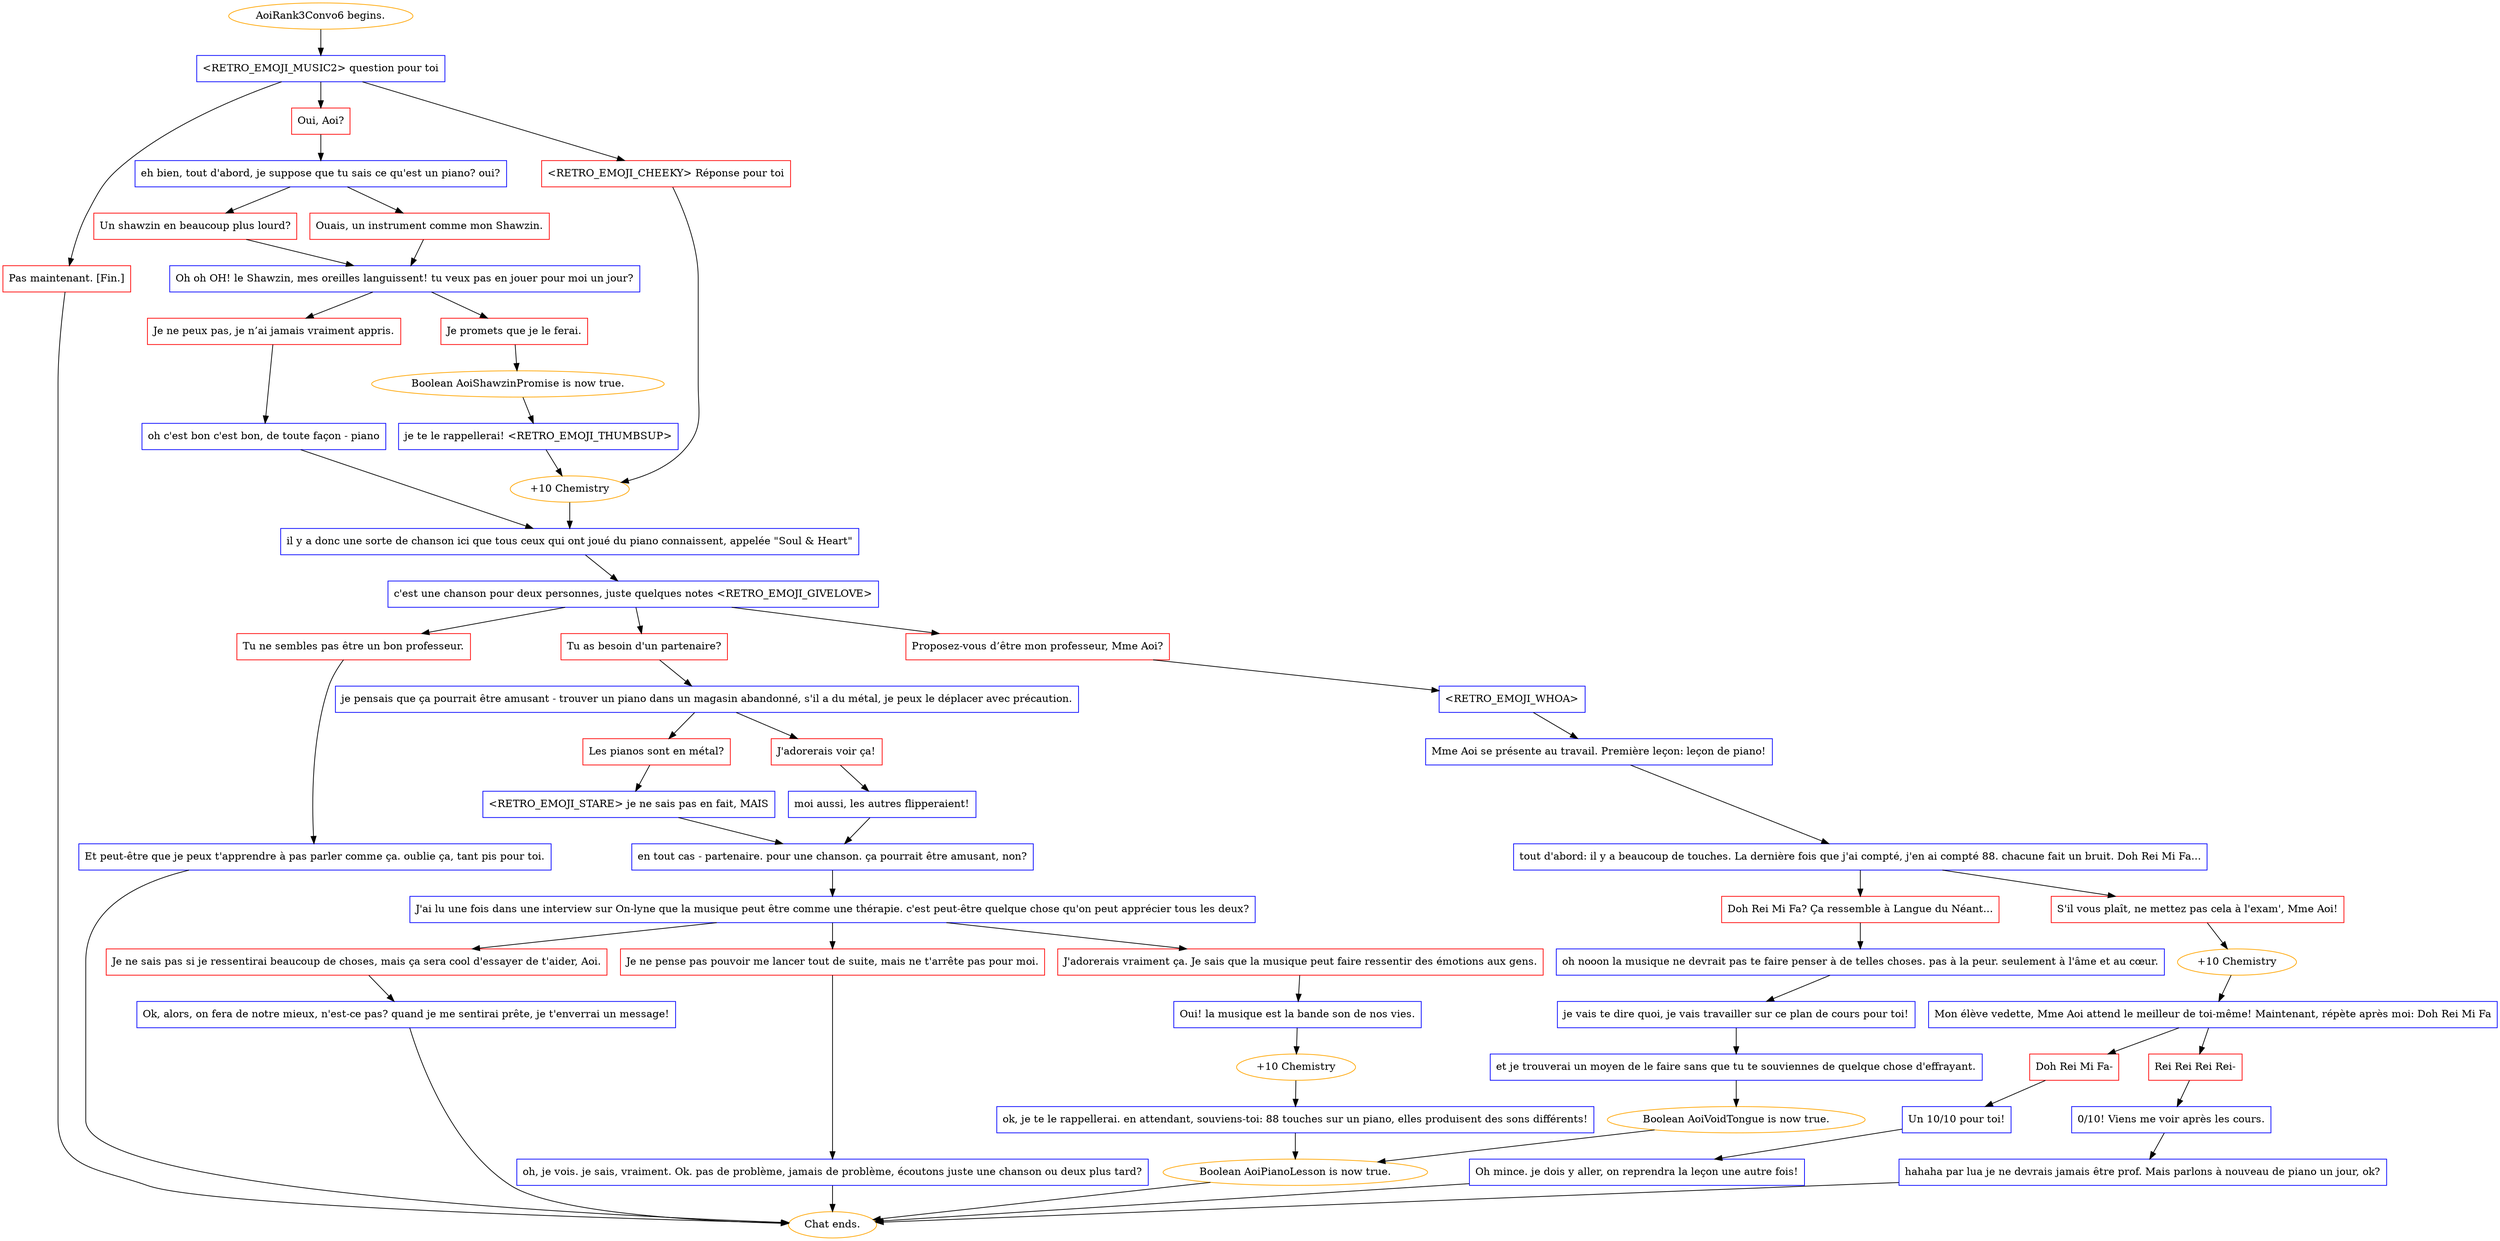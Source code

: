 digraph {
	"AoiRank3Convo6 begins." [color=orange];
		"AoiRank3Convo6 begins." -> j2719547220;
	j2719547220 [label="<RETRO_EMOJI_MUSIC2> question pour toi",shape=box,color=blue];
		j2719547220 -> j1970688470;
		j2719547220 -> j4026770043;
		j2719547220 -> j32138375;
	j1970688470 [label="<RETRO_EMOJI_CHEEKY> Réponse pour toi",shape=box,color=red];
		j1970688470 -> j4160689590;
	j4026770043 [label="Oui, Aoi?",shape=box,color=red];
		j4026770043 -> j810036001;
	j32138375 [label="Pas maintenant. [Fin.]",shape=box,color=red];
		j32138375 -> "Chat ends.";
	j4160689590 [label="+10 Chemistry",color=orange];
		j4160689590 -> j1781534106;
	j810036001 [label="eh bien, tout d'abord, je suppose que tu sais ce qu'est un piano? oui?",shape=box,color=blue];
		j810036001 -> j2077764032;
		j810036001 -> j2353970971;
	"Chat ends." [color=orange];
	j1781534106 [label="il y a donc une sorte de chanson ici que tous ceux qui ont joué du piano connaissent, appelée \"Soul & Heart\"",shape=box,color=blue];
		j1781534106 -> j3035915029;
	j2077764032 [label="Un shawzin en beaucoup plus lourd?",shape=box,color=red];
		j2077764032 -> j1872514760;
	j2353970971 [label="Ouais, un instrument comme mon Shawzin.",shape=box,color=red];
		j2353970971 -> j1872514760;
	j3035915029 [label="c'est une chanson pour deux personnes, juste quelques notes <RETRO_EMOJI_GIVELOVE>",shape=box,color=blue];
		j3035915029 -> j2153589046;
		j3035915029 -> j618377151;
		j3035915029 -> j2273958772;
	j1872514760 [label="Oh oh OH! le Shawzin, mes oreilles languissent! tu veux pas en jouer pour moi un jour?",shape=box,color=blue];
		j1872514760 -> j3060241766;
		j1872514760 -> j1804475705;
	j2153589046 [label="Tu as besoin d'un partenaire?",shape=box,color=red];
		j2153589046 -> j1253392600;
	j618377151 [label="Proposez-vous d’être mon professeur, Mme Aoi?",shape=box,color=red];
		j618377151 -> j3046401938;
	j2273958772 [label="Tu ne sembles pas être un bon professeur.",shape=box,color=red];
		j2273958772 -> j665399887;
	j3060241766 [label="Je promets que je le ferai.",shape=box,color=red];
		j3060241766 -> j3039374961;
	j1804475705 [label="Je ne peux pas, je n’ai jamais vraiment appris.",shape=box,color=red];
		j1804475705 -> j2161418366;
	j1253392600 [label="je pensais que ça pourrait être amusant - trouver un piano dans un magasin abandonné, s'il a du métal, je peux le déplacer avec précaution.",shape=box,color=blue];
		j1253392600 -> j2006742892;
		j1253392600 -> j1501740039;
	j3046401938 [label="<RETRO_EMOJI_WHOA>",shape=box,color=blue];
		j3046401938 -> j445670412;
	j665399887 [label="Et peut-être que je peux t'apprendre à pas parler comme ça. oublie ça, tant pis pour toi.",shape=box,color=blue];
		j665399887 -> "Chat ends.";
	j3039374961 [label="Boolean AoiShawzinPromise is now true.",color=orange];
		j3039374961 -> j24273206;
	j2161418366 [label="oh c'est bon c'est bon, de toute façon - piano",shape=box,color=blue];
		j2161418366 -> j1781534106;
	j2006742892 [label="Les pianos sont en métal?",shape=box,color=red];
		j2006742892 -> j2093986011;
	j1501740039 [label="J'adorerais voir ça!",shape=box,color=red];
		j1501740039 -> j3425880476;
	j445670412 [label="Mme Aoi se présente au travail. Première leçon: leçon de piano!",shape=box,color=blue];
		j445670412 -> j1211712118;
	j24273206 [label="je te le rappellerai! <RETRO_EMOJI_THUMBSUP>",shape=box,color=blue];
		j24273206 -> j4160689590;
	j2093986011 [label="<RETRO_EMOJI_STARE> je ne sais pas en fait, MAIS",shape=box,color=blue];
		j2093986011 -> j912308461;
	j3425880476 [label="moi aussi, les autres flipperaient!",shape=box,color=blue];
		j3425880476 -> j912308461;
	j1211712118 [label="tout d'abord: il y a beaucoup de touches. La dernière fois que j'ai compté, j'en ai compté 88. chacune fait un bruit. Doh Rei Mi Fa...",shape=box,color=blue];
		j1211712118 -> j2261090868;
		j1211712118 -> j124085992;
	j912308461 [label="en tout cas - partenaire. pour une chanson. ça pourrait être amusant, non?",shape=box,color=blue];
		j912308461 -> j436012567;
	j2261090868 [label="Doh Rei Mi Fa? Ça ressemble à Langue du Néant...",shape=box,color=red];
		j2261090868 -> j2331650811;
	j124085992 [label="S'il vous plaît, ne mettez pas cela à l'exam', Mme Aoi!",shape=box,color=red];
		j124085992 -> j414301060;
	j436012567 [label="J'ai lu une fois dans une interview sur On-lyne que la musique peut être comme une thérapie. c'est peut-être quelque chose qu'on peut apprécier tous les deux?",shape=box,color=blue];
		j436012567 -> j2409399807;
		j436012567 -> j1410148630;
		j436012567 -> j858689117;
	j2331650811 [label="oh nooon la musique ne devrait pas te faire penser à de telles choses. pas à la peur. seulement à l'âme et au cœur.",shape=box,color=blue];
		j2331650811 -> j2428981069;
	j414301060 [label="+10 Chemistry",color=orange];
		j414301060 -> j206563654;
	j2409399807 [label="Je ne pense pas pouvoir me lancer tout de suite, mais ne t'arrête pas pour moi.",shape=box,color=red];
		j2409399807 -> j3413369716;
	j1410148630 [label="J'adorerais vraiment ça. Je sais que la musique peut faire ressentir des émotions aux gens.",shape=box,color=red];
		j1410148630 -> j1867337359;
	j858689117 [label="Je ne sais pas si je ressentirai beaucoup de choses, mais ça sera cool d'essayer de t'aider, Aoi.",shape=box,color=red];
		j858689117 -> j3436837285;
	j2428981069 [label="je vais te dire quoi, je vais travailler sur ce plan de cours pour toi!",shape=box,color=blue];
		j2428981069 -> j623098523;
	j206563654 [label="Mon élève vedette, Mme Aoi attend le meilleur de toi-même! Maintenant, répète après moi: Doh Rei Mi Fa",shape=box,color=blue];
		j206563654 -> j723209099;
		j206563654 -> j1697303466;
	j3413369716 [label="oh, je vois. je sais, vraiment. Ok. pas de problème, jamais de problème, écoutons juste une chanson ou deux plus tard?",shape=box,color=blue];
		j3413369716 -> "Chat ends.";
	j1867337359 [label="Oui! la musique est la bande son de nos vies.",shape=box,color=blue];
		j1867337359 -> j1331778497;
	j3436837285 [label="Ok, alors, on fera de notre mieux, n'est-ce pas? quand je me sentirai prête, je t'enverrai un message!",shape=box,color=blue];
		j3436837285 -> "Chat ends.";
	j623098523 [label="et je trouverai un moyen de le faire sans que tu te souviennes de quelque chose d'effrayant.",shape=box,color=blue];
		j623098523 -> j1862575777;
	j723209099 [label="Doh Rei Mi Fa-",shape=box,color=red];
		j723209099 -> j746870802;
	j1697303466 [label="Rei Rei Rei Rei-",shape=box,color=red];
		j1697303466 -> j1543106377;
	j1331778497 [label="+10 Chemistry",color=orange];
		j1331778497 -> j3075064748;
	j1862575777 [label="Boolean AoiVoidTongue is now true.",color=orange];
		j1862575777 -> j553992355;
	j746870802 [label="Un 10/10 pour toi!",shape=box,color=blue];
		j746870802 -> j3986175310;
	j1543106377 [label="0/10! Viens me voir après les cours.",shape=box,color=blue];
		j1543106377 -> j826550928;
	j3075064748 [label="ok, je te le rappellerai. en attendant, souviens-toi: 88 touches sur un piano, elles produisent des sons différents!",shape=box,color=blue];
		j3075064748 -> j553992355;
	j553992355 [label="Boolean AoiPianoLesson is now true.",color=orange];
		j553992355 -> "Chat ends.";
	j3986175310 [label="Oh mince. je dois y aller, on reprendra la leçon une autre fois!",shape=box,color=blue];
		j3986175310 -> "Chat ends.";
	j826550928 [label="hahaha par lua je ne devrais jamais être prof. Mais parlons à nouveau de piano un jour, ok?",shape=box,color=blue];
		j826550928 -> "Chat ends.";
}